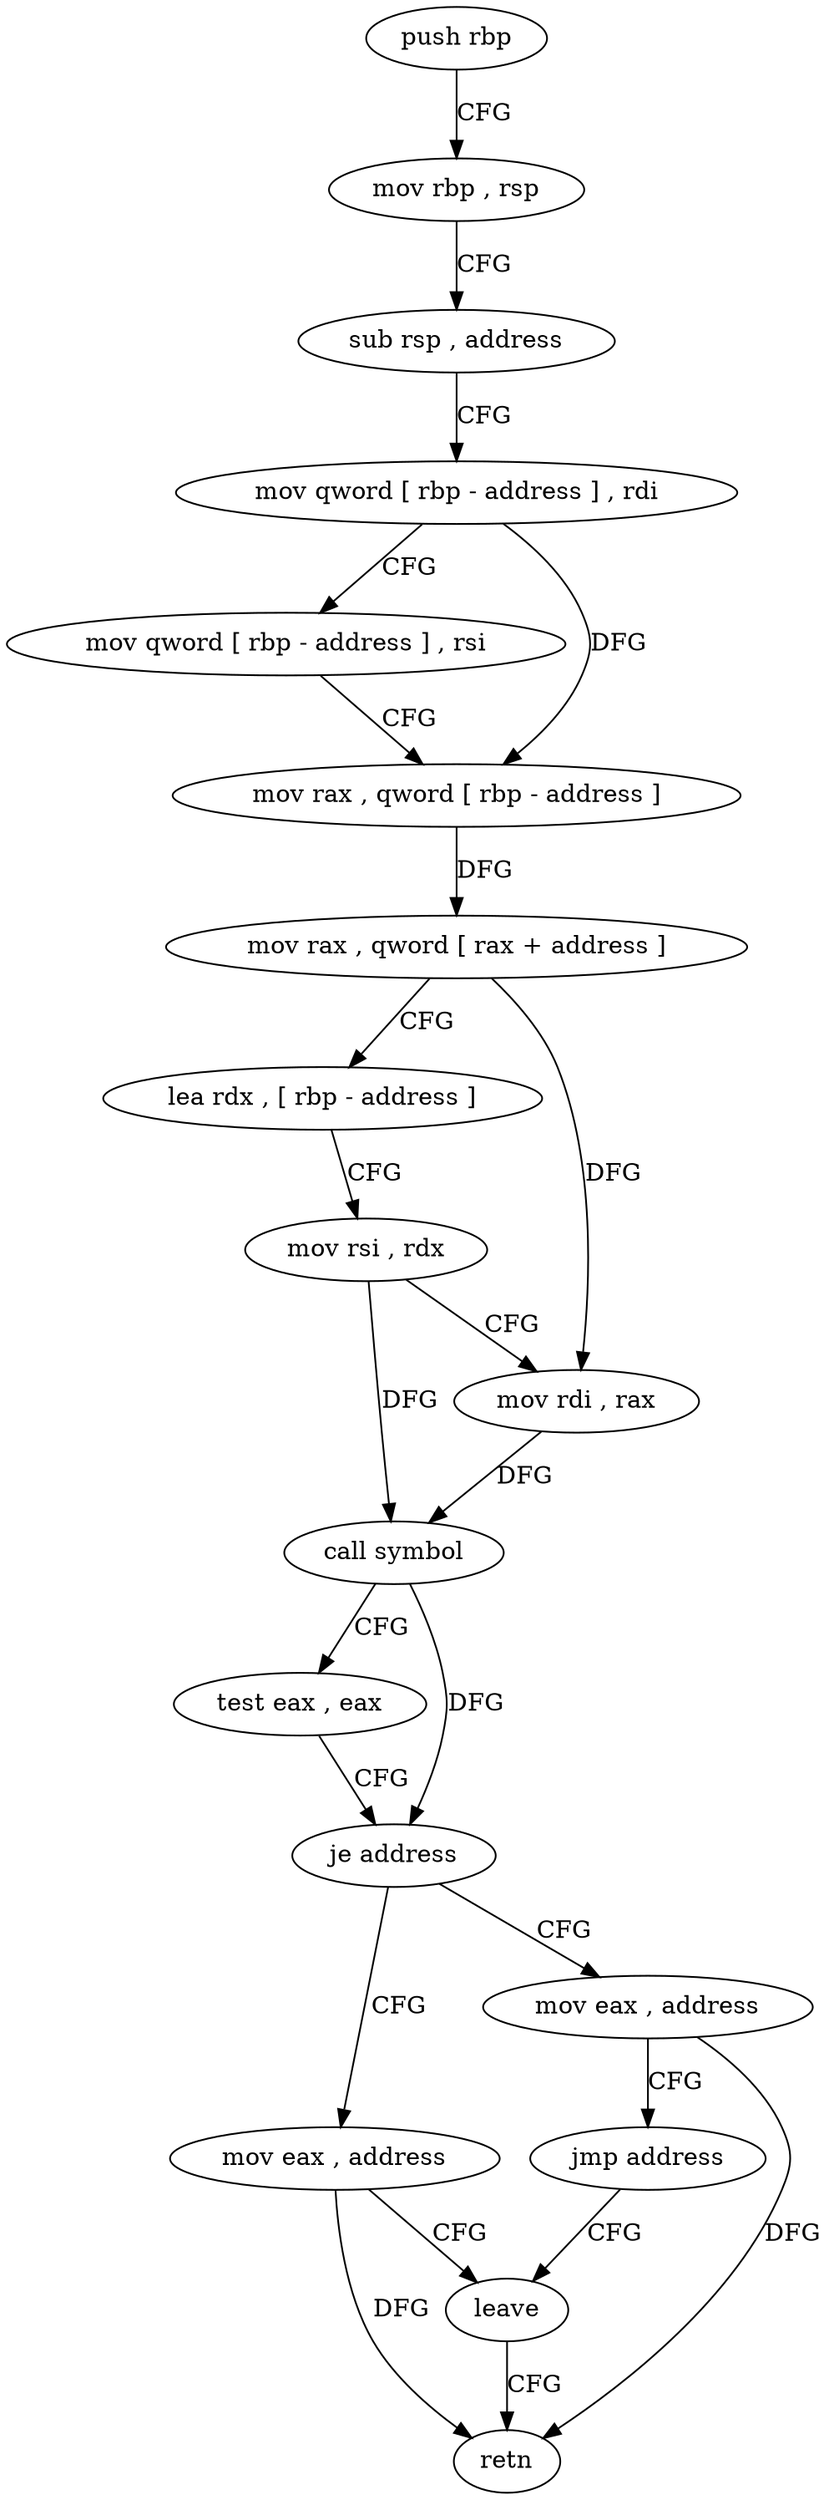digraph "func" {
"4207399" [label = "push rbp" ]
"4207400" [label = "mov rbp , rsp" ]
"4207403" [label = "sub rsp , address" ]
"4207410" [label = "mov qword [ rbp - address ] , rdi" ]
"4207417" [label = "mov qword [ rbp - address ] , rsi" ]
"4207424" [label = "mov rax , qword [ rbp - address ]" ]
"4207431" [label = "mov rax , qword [ rax + address ]" ]
"4207435" [label = "lea rdx , [ rbp - address ]" ]
"4207442" [label = "mov rsi , rdx" ]
"4207445" [label = "mov rdi , rax" ]
"4207448" [label = "call symbol" ]
"4207453" [label = "test eax , eax" ]
"4207455" [label = "je address" ]
"4207464" [label = "mov eax , address" ]
"4207457" [label = "mov eax , address" ]
"4207469" [label = "leave" ]
"4207462" [label = "jmp address" ]
"4207470" [label = "retn" ]
"4207399" -> "4207400" [ label = "CFG" ]
"4207400" -> "4207403" [ label = "CFG" ]
"4207403" -> "4207410" [ label = "CFG" ]
"4207410" -> "4207417" [ label = "CFG" ]
"4207410" -> "4207424" [ label = "DFG" ]
"4207417" -> "4207424" [ label = "CFG" ]
"4207424" -> "4207431" [ label = "DFG" ]
"4207431" -> "4207435" [ label = "CFG" ]
"4207431" -> "4207445" [ label = "DFG" ]
"4207435" -> "4207442" [ label = "CFG" ]
"4207442" -> "4207445" [ label = "CFG" ]
"4207442" -> "4207448" [ label = "DFG" ]
"4207445" -> "4207448" [ label = "DFG" ]
"4207448" -> "4207453" [ label = "CFG" ]
"4207448" -> "4207455" [ label = "DFG" ]
"4207453" -> "4207455" [ label = "CFG" ]
"4207455" -> "4207464" [ label = "CFG" ]
"4207455" -> "4207457" [ label = "CFG" ]
"4207464" -> "4207469" [ label = "CFG" ]
"4207464" -> "4207470" [ label = "DFG" ]
"4207457" -> "4207462" [ label = "CFG" ]
"4207457" -> "4207470" [ label = "DFG" ]
"4207469" -> "4207470" [ label = "CFG" ]
"4207462" -> "4207469" [ label = "CFG" ]
}
